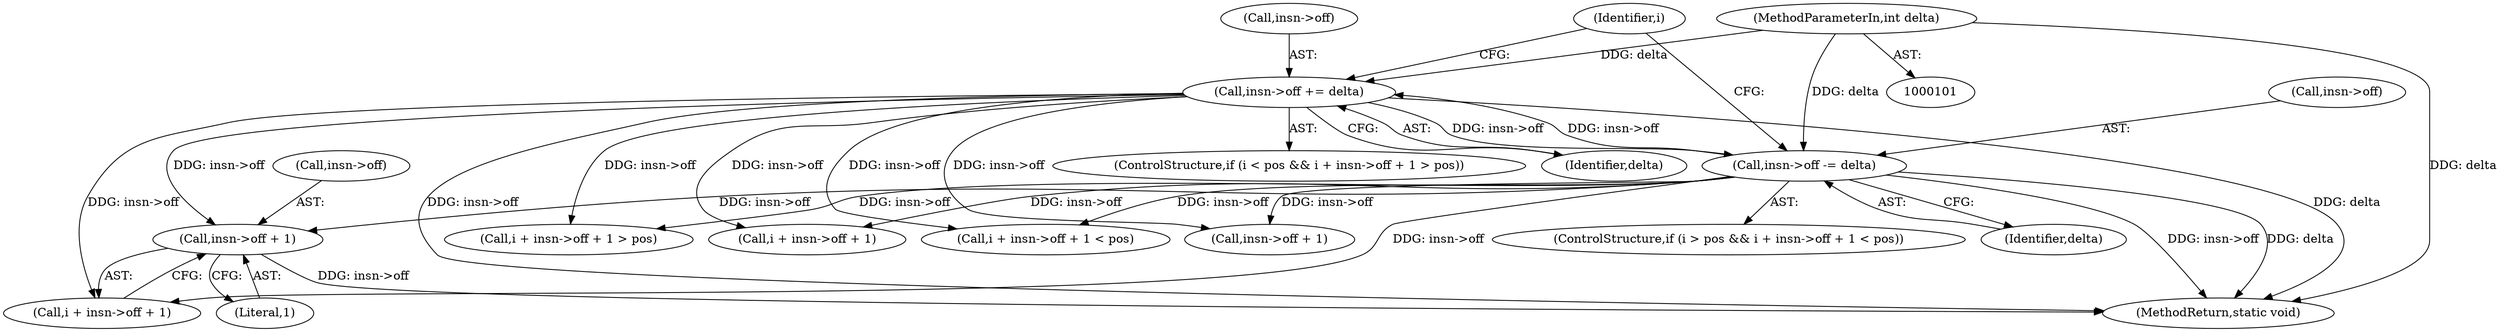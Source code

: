 digraph "0_linux_a1b14d27ed0965838350f1377ff97c93ee383492@pointer" {
"1000182" [label="(Call,insn->off + 1)"];
"1000168" [label="(Call,insn->off += delta)"];
"1000104" [label="(MethodParameterIn,int delta)"];
"1000188" [label="(Call,insn->off -= delta)"];
"1000186" [label="(Literal,1)"];
"1000180" [label="(Call,i + insn->off + 1)"];
"1000174" [label="(ControlStructure,if (i > pos && i + insn->off + 1 < pos))"];
"1000189" [label="(Call,insn->off)"];
"1000192" [label="(Identifier,delta)"];
"1000169" [label="(Call,insn->off)"];
"1000168" [label="(Call,insn->off += delta)"];
"1000154" [label="(ControlStructure,if (i < pos && i + insn->off + 1 > pos))"];
"1000172" [label="(Identifier,delta)"];
"1000160" [label="(Call,i + insn->off + 1)"];
"1000188" [label="(Call,insn->off -= delta)"];
"1000193" [label="(MethodReturn,static void)"];
"1000162" [label="(Call,insn->off + 1)"];
"1000104" [label="(MethodParameterIn,int delta)"];
"1000182" [label="(Call,insn->off + 1)"];
"1000128" [label="(Identifier,i)"];
"1000183" [label="(Call,insn->off)"];
"1000159" [label="(Call,i + insn->off + 1 > pos)"];
"1000179" [label="(Call,i + insn->off + 1 < pos)"];
"1000182" -> "1000180"  [label="AST: "];
"1000182" -> "1000186"  [label="CFG: "];
"1000183" -> "1000182"  [label="AST: "];
"1000186" -> "1000182"  [label="AST: "];
"1000180" -> "1000182"  [label="CFG: "];
"1000182" -> "1000193"  [label="DDG: insn->off"];
"1000168" -> "1000182"  [label="DDG: insn->off"];
"1000188" -> "1000182"  [label="DDG: insn->off"];
"1000168" -> "1000154"  [label="AST: "];
"1000168" -> "1000172"  [label="CFG: "];
"1000169" -> "1000168"  [label="AST: "];
"1000172" -> "1000168"  [label="AST: "];
"1000128" -> "1000168"  [label="CFG: "];
"1000168" -> "1000193"  [label="DDG: insn->off"];
"1000168" -> "1000193"  [label="DDG: delta"];
"1000168" -> "1000159"  [label="DDG: insn->off"];
"1000168" -> "1000160"  [label="DDG: insn->off"];
"1000168" -> "1000162"  [label="DDG: insn->off"];
"1000104" -> "1000168"  [label="DDG: delta"];
"1000188" -> "1000168"  [label="DDG: insn->off"];
"1000168" -> "1000179"  [label="DDG: insn->off"];
"1000168" -> "1000180"  [label="DDG: insn->off"];
"1000168" -> "1000188"  [label="DDG: insn->off"];
"1000104" -> "1000101"  [label="AST: "];
"1000104" -> "1000193"  [label="DDG: delta"];
"1000104" -> "1000188"  [label="DDG: delta"];
"1000188" -> "1000174"  [label="AST: "];
"1000188" -> "1000192"  [label="CFG: "];
"1000189" -> "1000188"  [label="AST: "];
"1000192" -> "1000188"  [label="AST: "];
"1000128" -> "1000188"  [label="CFG: "];
"1000188" -> "1000193"  [label="DDG: insn->off"];
"1000188" -> "1000193"  [label="DDG: delta"];
"1000188" -> "1000159"  [label="DDG: insn->off"];
"1000188" -> "1000160"  [label="DDG: insn->off"];
"1000188" -> "1000162"  [label="DDG: insn->off"];
"1000188" -> "1000179"  [label="DDG: insn->off"];
"1000188" -> "1000180"  [label="DDG: insn->off"];
}
